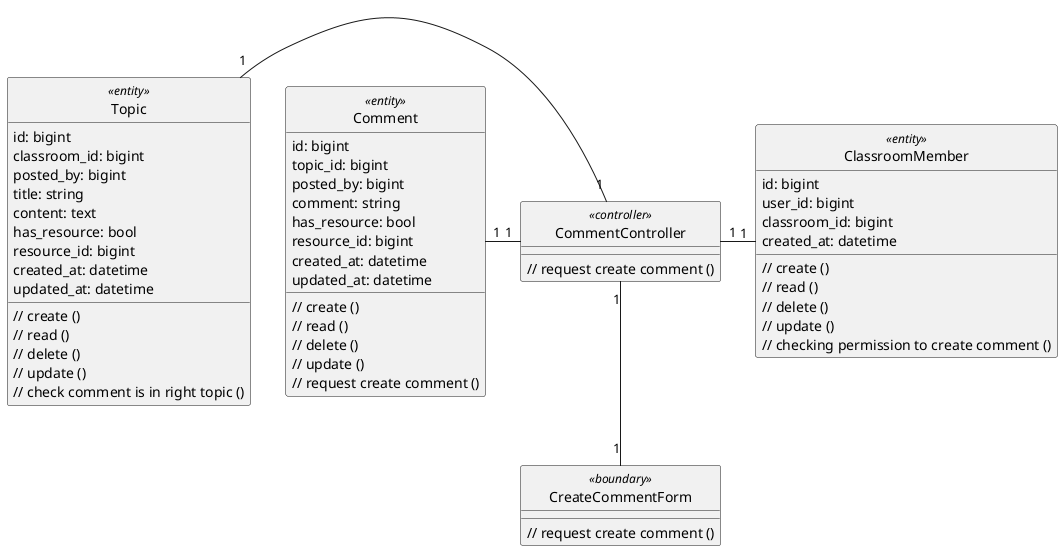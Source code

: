 @startuml createComment

class Topic <<entity>> {
    id: bigint
    classroom_id: bigint
    posted_by: bigint
    title: string
    content: text
    has_resource: bool
    resource_id: bigint
    created_at: datetime
    updated_at: datetime

    // create ()
    // read ()
    // delete ()
    // update ()
    // check comment is in right topic ()
}

class Comment <<entity>> {
    id: bigint
    topic_id: bigint
    posted_by: bigint
    comment: string
    has_resource: bool
    resource_id: bigint
    created_at: datetime
    updated_at: datetime

    // create ()
    // read ()
    // delete ()
    // update ()
    // request create comment ()
}

class ClassroomMember <<entity>> {
    id: bigint
    user_id: bigint
    classroom_id: bigint
    created_at: datetime

    // create ()
    // read ()
    // delete ()
    // update ()
    // checking permission to create comment ()
}

class CreateCommentForm <<boundary>> {
    // request create comment ()
}

class CommentController <<controller>> {
    // request create comment ()
}

hide Comment <<entity>> circle
hide CreateCommentForm <<boundary>> circle
hide CommentController <<controller>> circle

CommentController "1" -left- "1" Comment
CommentController "1" -right- "1" ClassroomMember
CommentController "1" -down- "1" CreateCommentForm
CommentController "1" -left- "1" Topic




@enduml
